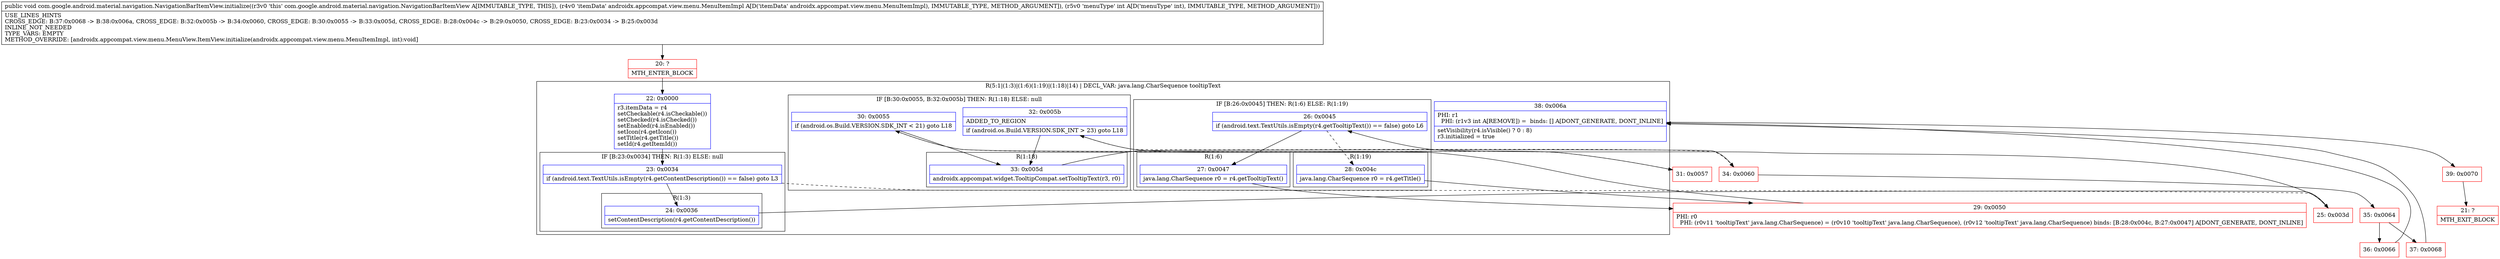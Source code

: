 digraph "CFG forcom.google.android.material.navigation.NavigationBarItemView.initialize(Landroidx\/appcompat\/view\/menu\/MenuItemImpl;I)V" {
subgraph cluster_Region_1491851050 {
label = "R(5:1|(1:3)|(1:6)(1:19)|(1:18)|14) | DECL_VAR: java.lang.CharSequence tooltipText\l";
node [shape=record,color=blue];
Node_22 [shape=record,label="{22\:\ 0x0000|r3.itemData = r4\lsetCheckable(r4.isCheckable())\lsetChecked(r4.isChecked())\lsetEnabled(r4.isEnabled())\lsetIcon(r4.getIcon())\lsetTitle(r4.getTitle())\lsetId(r4.getItemId())\l}"];
subgraph cluster_IfRegion_136376244 {
label = "IF [B:23:0x0034] THEN: R(1:3) ELSE: null";
node [shape=record,color=blue];
Node_23 [shape=record,label="{23\:\ 0x0034|if (android.text.TextUtils.isEmpty(r4.getContentDescription()) == false) goto L3\l}"];
subgraph cluster_Region_237780179 {
label = "R(1:3)";
node [shape=record,color=blue];
Node_24 [shape=record,label="{24\:\ 0x0036|setContentDescription(r4.getContentDescription())\l}"];
}
}
subgraph cluster_IfRegion_83480251 {
label = "IF [B:26:0x0045] THEN: R(1:6) ELSE: R(1:19)";
node [shape=record,color=blue];
Node_26 [shape=record,label="{26\:\ 0x0045|if (android.text.TextUtils.isEmpty(r4.getTooltipText()) == false) goto L6\l}"];
subgraph cluster_Region_1246806984 {
label = "R(1:6)";
node [shape=record,color=blue];
Node_27 [shape=record,label="{27\:\ 0x0047|java.lang.CharSequence r0 = r4.getTooltipText()\l}"];
}
subgraph cluster_Region_536264639 {
label = "R(1:19)";
node [shape=record,color=blue];
Node_28 [shape=record,label="{28\:\ 0x004c|java.lang.CharSequence r0 = r4.getTitle()\l}"];
}
}
subgraph cluster_IfRegion_36510601 {
label = "IF [B:30:0x0055, B:32:0x005b] THEN: R(1:18) ELSE: null";
node [shape=record,color=blue];
Node_30 [shape=record,label="{30\:\ 0x0055|if (android.os.Build.VERSION.SDK_INT \< 21) goto L18\l}"];
Node_32 [shape=record,label="{32\:\ 0x005b|ADDED_TO_REGION\l|if (android.os.Build.VERSION.SDK_INT \> 23) goto L18\l}"];
subgraph cluster_Region_234821943 {
label = "R(1:18)";
node [shape=record,color=blue];
Node_33 [shape=record,label="{33\:\ 0x005d|androidx.appcompat.widget.TooltipCompat.setTooltipText(r3, r0)\l}"];
}
}
Node_38 [shape=record,label="{38\:\ 0x006a|PHI: r1 \l  PHI: (r1v3 int A[REMOVE]) =  binds: [] A[DONT_GENERATE, DONT_INLINE]\l|setVisibility(r4.isVisible() ? 0 : 8)\lr3.initialized = true\l}"];
}
Node_20 [shape=record,color=red,label="{20\:\ ?|MTH_ENTER_BLOCK\l}"];
Node_25 [shape=record,color=red,label="{25\:\ 0x003d}"];
Node_29 [shape=record,color=red,label="{29\:\ 0x0050|PHI: r0 \l  PHI: (r0v11 'tooltipText' java.lang.CharSequence) = (r0v10 'tooltipText' java.lang.CharSequence), (r0v12 'tooltipText' java.lang.CharSequence) binds: [B:28:0x004c, B:27:0x0047] A[DONT_GENERATE, DONT_INLINE]\l}"];
Node_31 [shape=record,color=red,label="{31\:\ 0x0057}"];
Node_34 [shape=record,color=red,label="{34\:\ 0x0060}"];
Node_35 [shape=record,color=red,label="{35\:\ 0x0064}"];
Node_36 [shape=record,color=red,label="{36\:\ 0x0066}"];
Node_39 [shape=record,color=red,label="{39\:\ 0x0070}"];
Node_21 [shape=record,color=red,label="{21\:\ ?|MTH_EXIT_BLOCK\l}"];
Node_37 [shape=record,color=red,label="{37\:\ 0x0068}"];
MethodNode[shape=record,label="{public void com.google.android.material.navigation.NavigationBarItemView.initialize((r3v0 'this' com.google.android.material.navigation.NavigationBarItemView A[IMMUTABLE_TYPE, THIS]), (r4v0 'itemData' androidx.appcompat.view.menu.MenuItemImpl A[D('itemData' androidx.appcompat.view.menu.MenuItemImpl), IMMUTABLE_TYPE, METHOD_ARGUMENT]), (r5v0 'menuType' int A[D('menuType' int), IMMUTABLE_TYPE, METHOD_ARGUMENT]))  | USE_LINES_HINTS\lCROSS_EDGE: B:37:0x0068 \-\> B:38:0x006a, CROSS_EDGE: B:32:0x005b \-\> B:34:0x0060, CROSS_EDGE: B:30:0x0055 \-\> B:33:0x005d, CROSS_EDGE: B:28:0x004c \-\> B:29:0x0050, CROSS_EDGE: B:23:0x0034 \-\> B:25:0x003d\lINLINE_NOT_NEEDED\lTYPE_VARS: EMPTY\lMETHOD_OVERRIDE: [androidx.appcompat.view.menu.MenuView.ItemView.initialize(androidx.appcompat.view.menu.MenuItemImpl, int):void]\l}"];
MethodNode -> Node_20;Node_22 -> Node_23;
Node_23 -> Node_24;
Node_23 -> Node_25[style=dashed];
Node_24 -> Node_25;
Node_26 -> Node_27;
Node_26 -> Node_28[style=dashed];
Node_27 -> Node_29;
Node_28 -> Node_29;
Node_30 -> Node_31[style=dashed];
Node_30 -> Node_33;
Node_32 -> Node_33;
Node_32 -> Node_34[style=dashed];
Node_33 -> Node_34;
Node_38 -> Node_39;
Node_20 -> Node_22;
Node_25 -> Node_26;
Node_29 -> Node_30;
Node_31 -> Node_32;
Node_34 -> Node_35;
Node_35 -> Node_36;
Node_35 -> Node_37;
Node_36 -> Node_38;
Node_39 -> Node_21;
Node_37 -> Node_38;
}

